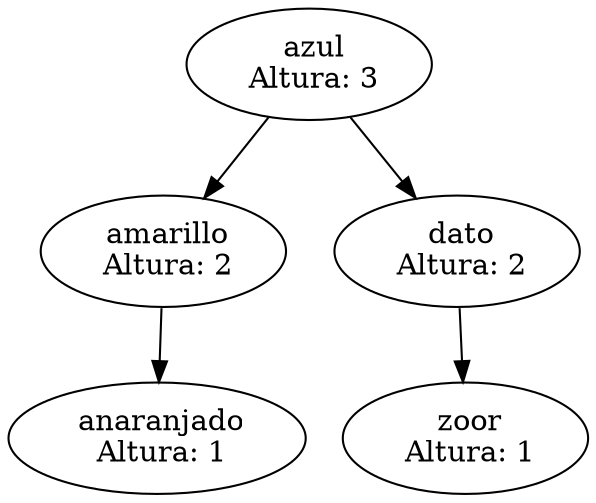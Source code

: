 digraph "GraficaAVL"{ nodo1112378633 [label= " amarillo
 Altura: 2"];nodo1712069057 [label= " anaranjado
 Altura: 1"];nodo810704518 [label= " azul
 Altura: 3"];nodo387076949 [label= " dato
 Altura: 2"];nodo957985147 [label= " zoor
 Altura: 1"]; nodo810704518->nodo1112378633
nodo810704518->nodo387076949
nodo1112378633->nodo1712069057
nodo387076949->nodo957985147
 }
